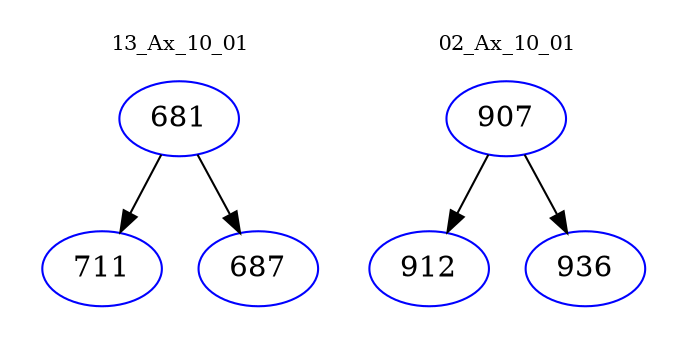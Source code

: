 digraph{
subgraph cluster_0 {
color = white
label = "13_Ax_10_01";
fontsize=10;
T0_681 [label="681", color="blue"]
T0_681 -> T0_711 [color="black"]
T0_711 [label="711", color="blue"]
T0_681 -> T0_687 [color="black"]
T0_687 [label="687", color="blue"]
}
subgraph cluster_1 {
color = white
label = "02_Ax_10_01";
fontsize=10;
T1_907 [label="907", color="blue"]
T1_907 -> T1_912 [color="black"]
T1_912 [label="912", color="blue"]
T1_907 -> T1_936 [color="black"]
T1_936 [label="936", color="blue"]
}
}
